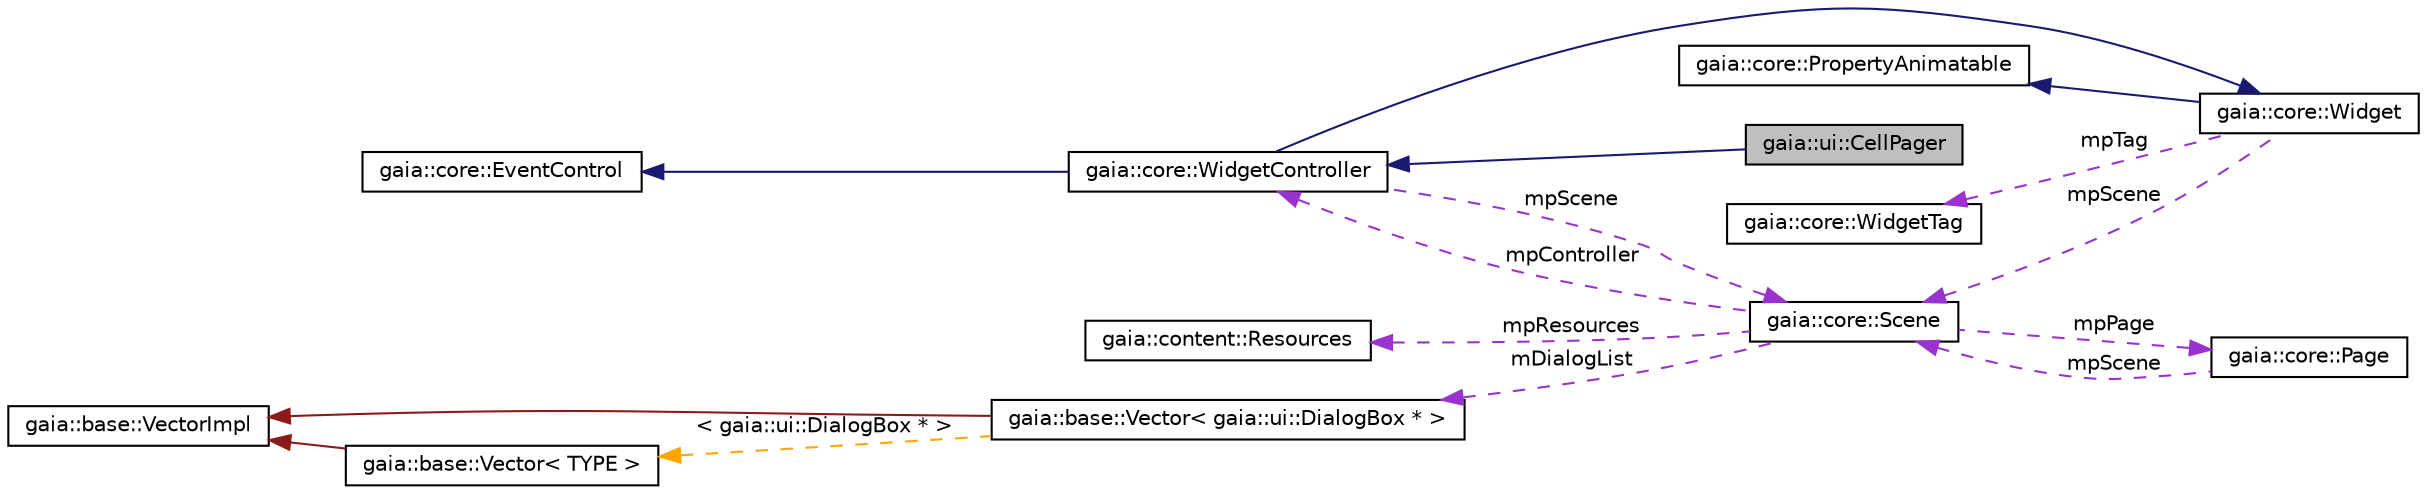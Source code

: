digraph G
{
  edge [fontname="Helvetica",fontsize="10",labelfontname="Helvetica",labelfontsize="10"];
  node [fontname="Helvetica",fontsize="10",shape=record];
  rankdir=LR;
  Node1 [label="gaia::ui::CellPager",height=0.2,width=0.4,color="black", fillcolor="grey75", style="filled" fontcolor="black"];
  Node2 -> Node1 [dir=back,color="midnightblue",fontsize="10",style="solid",fontname="Helvetica"];
  Node2 [label="gaia::core::WidgetController",height=0.2,width=0.4,color="black", fillcolor="white", style="filled",URL="$db/d6c/classgaia_1_1core_1_1_widget_controller.html",tooltip="Define the default widget layout to put sets of layout in it."];
  Node3 -> Node2 [dir=back,color="midnightblue",fontsize="10",style="solid",fontname="Helvetica"];
  Node3 [label="gaia::core::Widget",height=0.2,width=0.4,color="black", fillcolor="white", style="filled",URL="$d8/dac/classgaia_1_1core_1_1_widget.html",tooltip="The Widget class is the base class of all user interface component."];
  Node4 -> Node3 [dir=back,color="midnightblue",fontsize="10",style="solid",fontname="Helvetica"];
  Node4 [label="gaia::core::PropertyAnimatable",height=0.2,width=0.4,color="black", fillcolor="white", style="filled",URL="$d0/db2/classgaia_1_1core_1_1_property_animatable.html",tooltip="Any animation object need to implement PropertyAnimatable because of setting value."];
  Node5 -> Node3 [dir=back,color="darkorchid3",fontsize="10",style="dashed",label="mpScene",fontname="Helvetica"];
  Node5 [label="gaia::core::Scene",height=0.2,width=0.4,color="black", fillcolor="white", style="filled",URL="$d5/dfb/classgaia_1_1core_1_1_scene.html",tooltip="A Scene is used to build a visual interface."];
  Node2 -> Node5 [dir=back,color="darkorchid3",fontsize="10",style="dashed",label="mpController",fontname="Helvetica"];
  Node6 -> Node5 [dir=back,color="darkorchid3",fontsize="10",style="dashed",label="mpResources",fontname="Helvetica"];
  Node6 [label="gaia::content::Resources",height=0.2,width=0.4,color="black", fillcolor="white", style="filled",URL="$de/dad/classgaia_1_1content_1_1_resources.html",tooltip="Class for accessing an application&#39;s resources."];
  Node7 -> Node5 [dir=back,color="darkorchid3",fontsize="10",style="dashed",label="mDialogList",fontname="Helvetica"];
  Node7 [label="gaia::base::Vector\< gaia::ui::DialogBox * \>",height=0.2,width=0.4,color="black", fillcolor="white", style="filled",URL="$df/d5d/classgaia_1_1base_1_1_vector.html"];
  Node8 -> Node7 [dir=back,color="firebrick4",fontsize="10",style="solid",fontname="Helvetica"];
  Node8 [label="gaia::base::VectorImpl",height=0.2,width=0.4,color="black", fillcolor="white", style="filled",URL="$d0/d21/classgaia_1_1base_1_1_vector_impl.html",tooltip="Implements vector data structure equipped with copy-on-write mechanism."];
  Node9 -> Node7 [dir=back,color="orange",fontsize="10",style="dashed",label="\< gaia::ui::DialogBox * \>",fontname="Helvetica"];
  Node9 [label="gaia::base::Vector\< TYPE \>",height=0.2,width=0.4,color="black", fillcolor="white", style="filled",URL="$df/d5d/classgaia_1_1base_1_1_vector.html",tooltip="This class implements the vector data structure."];
  Node8 -> Node9 [dir=back,color="firebrick4",fontsize="10",style="solid",fontname="Helvetica"];
  Node10 -> Node5 [dir=back,color="darkorchid3",fontsize="10",style="dashed",label="mpPage",fontname="Helvetica"];
  Node10 [label="gaia::core::Page",height=0.2,width=0.4,color="black", fillcolor="white", style="filled",URL="$db/d3f/classgaia_1_1core_1_1_page.html",tooltip="An page is a single, focused thing that the user can do."];
  Node5 -> Node10 [dir=back,color="darkorchid3",fontsize="10",style="dashed",label="mpScene",fontname="Helvetica"];
  Node11 -> Node3 [dir=back,color="darkorchid3",fontsize="10",style="dashed",label="mpTag",fontname="Helvetica"];
  Node11 [label="gaia::core::WidgetTag",height=0.2,width=0.4,color="black", fillcolor="white", style="filled",URL="$db/d88/classgaia_1_1core_1_1_widget_tag.html"];
  Node12 -> Node2 [dir=back,color="midnightblue",fontsize="10",style="solid",fontname="Helvetica"];
  Node12 [label="gaia::core::EventControl",height=0.2,width=0.4,color="black", fillcolor="white", style="filled",URL="$dd/de0/classgaia_1_1core_1_1_event_control.html",tooltip="EventControl is used to dispatch event and register listener."];
  Node5 -> Node2 [dir=back,color="darkorchid3",fontsize="10",style="dashed",label="mpScene",fontname="Helvetica"];
}
